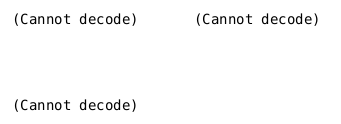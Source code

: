 @startuml
<style>
note {
    backgroundcolor white
    linecolor transparent
}
</style>
note as im1
    <img:/home/darcy/Documents/parallelism/heastSeq/graph/Size_64.png>
end note

note as im2
    <img:/home/darcy/Documents/parallelism/heastSeq/graph/Size_128.png>
end note
note as im3
    <img:/home/darcy/Documents/parallelism/heastSeq/graph/Size_256.png>
end note


@enduml